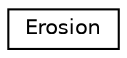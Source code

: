 digraph "Graphical Class Hierarchy"
{
 // LATEX_PDF_SIZE
  edge [fontname="Helvetica",fontsize="10",labelfontname="Helvetica",labelfontsize="10"];
  node [fontname="Helvetica",fontsize="10",shape=record];
  rankdir="LR";
  Node0 [label="Erosion",height=0.2,width=0.4,color="black", fillcolor="white", style="filled",URL="$class_erosion.html",tooltip=" "];
}
